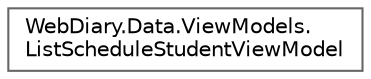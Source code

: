 digraph "Graphical Class Hierarchy"
{
 // LATEX_PDF_SIZE
  bgcolor="transparent";
  edge [fontname=Helvetica,fontsize=10,labelfontname=Helvetica,labelfontsize=10];
  node [fontname=Helvetica,fontsize=10,shape=box,height=0.2,width=0.4];
  rankdir="LR";
  Node0 [id="Node000000",label="WebDiary.Data.ViewModels.\lListScheduleStudentViewModel",height=0.2,width=0.4,color="grey40", fillcolor="white", style="filled",URL="$class_web_diary_1_1_data_1_1_view_models_1_1_list_schedule_student_view_model.html",tooltip=" "];
}
